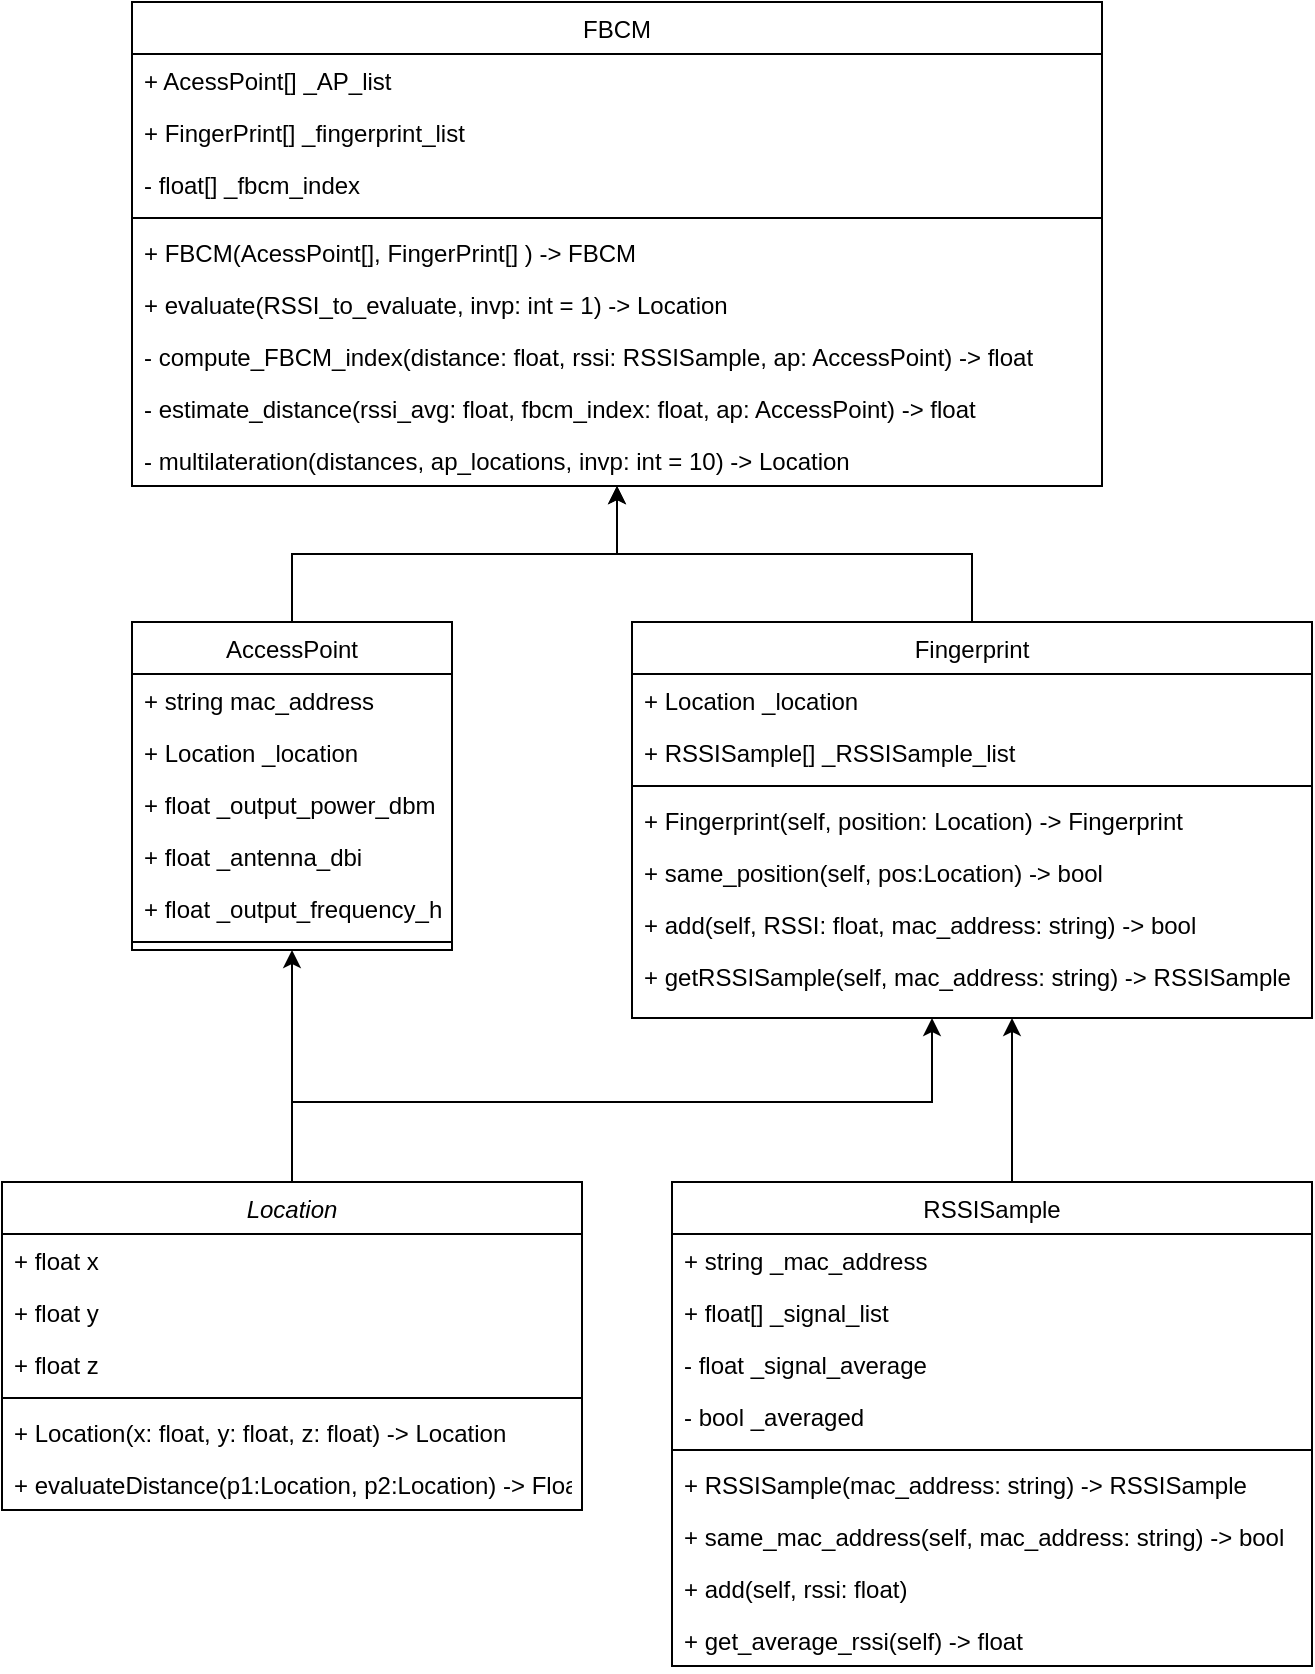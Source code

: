 <mxfile version="17.4.5" type="device"><diagram id="C5RBs43oDa-KdzZeNtuy" name="Page-1"><mxGraphModel dx="1221" dy="654" grid="1" gridSize="10" guides="1" tooltips="1" connect="1" arrows="1" fold="1" page="1" pageScale="1" pageWidth="827" pageHeight="1169" math="0" shadow="0"><root><mxCell id="WIyWlLk6GJQsqaUBKTNV-0"/><mxCell id="WIyWlLk6GJQsqaUBKTNV-1" parent="WIyWlLk6GJQsqaUBKTNV-0"/><mxCell id="iKWJebQ8BJdoqAhegXe7-34" style="edgeStyle=orthogonalEdgeStyle;rounded=0;orthogonalLoop=1;jettySize=auto;html=1;" edge="1" parent="WIyWlLk6GJQsqaUBKTNV-1" source="zkfFHV4jXpPFQw0GAbJ--0" target="zkfFHV4jXpPFQw0GAbJ--6"><mxGeometry relative="1" as="geometry"/></mxCell><mxCell id="iKWJebQ8BJdoqAhegXe7-45" style="edgeStyle=orthogonalEdgeStyle;rounded=0;orthogonalLoop=1;jettySize=auto;html=1;" edge="1" parent="WIyWlLk6GJQsqaUBKTNV-1" source="zkfFHV4jXpPFQw0GAbJ--0" target="iKWJebQ8BJdoqAhegXe7-35"><mxGeometry relative="1" as="geometry"><Array as="points"><mxPoint x="185" y="590"/><mxPoint x="505" y="590"/></Array></mxGeometry></mxCell><mxCell id="zkfFHV4jXpPFQw0GAbJ--0" value="Location" style="swimlane;fontStyle=2;align=center;verticalAlign=top;childLayout=stackLayout;horizontal=1;startSize=26;horizontalStack=0;resizeParent=1;resizeLast=0;collapsible=1;marginBottom=0;rounded=0;shadow=0;strokeWidth=1;" parent="WIyWlLk6GJQsqaUBKTNV-1" vertex="1"><mxGeometry x="40" y="630" width="290" height="164" as="geometry"><mxRectangle x="230" y="140" width="160" height="26" as="alternateBounds"/></mxGeometry></mxCell><mxCell id="zkfFHV4jXpPFQw0GAbJ--1" value="+ float x" style="text;align=left;verticalAlign=top;spacingLeft=4;spacingRight=4;overflow=hidden;rotatable=0;points=[[0,0.5],[1,0.5]];portConstraint=eastwest;" parent="zkfFHV4jXpPFQw0GAbJ--0" vertex="1"><mxGeometry y="26" width="290" height="26" as="geometry"/></mxCell><mxCell id="zkfFHV4jXpPFQw0GAbJ--2" value="+ float y" style="text;align=left;verticalAlign=top;spacingLeft=4;spacingRight=4;overflow=hidden;rotatable=0;points=[[0,0.5],[1,0.5]];portConstraint=eastwest;rounded=0;shadow=0;html=0;" parent="zkfFHV4jXpPFQw0GAbJ--0" vertex="1"><mxGeometry y="52" width="290" height="26" as="geometry"/></mxCell><mxCell id="zkfFHV4jXpPFQw0GAbJ--3" value="+ float z" style="text;align=left;verticalAlign=top;spacingLeft=4;spacingRight=4;overflow=hidden;rotatable=0;points=[[0,0.5],[1,0.5]];portConstraint=eastwest;rounded=0;shadow=0;html=0;" parent="zkfFHV4jXpPFQw0GAbJ--0" vertex="1"><mxGeometry y="78" width="290" height="26" as="geometry"/></mxCell><mxCell id="zkfFHV4jXpPFQw0GAbJ--4" value="" style="line;html=1;strokeWidth=1;align=left;verticalAlign=middle;spacingTop=-1;spacingLeft=3;spacingRight=3;rotatable=0;labelPosition=right;points=[];portConstraint=eastwest;" parent="zkfFHV4jXpPFQw0GAbJ--0" vertex="1"><mxGeometry y="104" width="290" height="8" as="geometry"/></mxCell><mxCell id="zkfFHV4jXpPFQw0GAbJ--5" value="+ Location(x: float, y: float, z: float) -&gt; Location" style="text;align=left;verticalAlign=top;spacingLeft=4;spacingRight=4;overflow=hidden;rotatable=0;points=[[0,0.5],[1,0.5]];portConstraint=eastwest;" parent="zkfFHV4jXpPFQw0GAbJ--0" vertex="1"><mxGeometry y="112" width="290" height="26" as="geometry"/></mxCell><mxCell id="iKWJebQ8BJdoqAhegXe7-0" value="+ evaluateDistance(p1:Location, p2:Location) -&gt; Float" style="text;align=left;verticalAlign=top;spacingLeft=4;spacingRight=4;overflow=hidden;rotatable=0;points=[[0,0.5],[1,0.5]];portConstraint=eastwest;" vertex="1" parent="zkfFHV4jXpPFQw0GAbJ--0"><mxGeometry y="138" width="290" height="26" as="geometry"/></mxCell><mxCell id="iKWJebQ8BJdoqAhegXe7-33" style="edgeStyle=orthogonalEdgeStyle;rounded=0;orthogonalLoop=1;jettySize=auto;html=1;" edge="1" parent="WIyWlLk6GJQsqaUBKTNV-1" source="zkfFHV4jXpPFQw0GAbJ--6" target="iKWJebQ8BJdoqAhegXe7-12"><mxGeometry relative="1" as="geometry"/></mxCell><mxCell id="zkfFHV4jXpPFQw0GAbJ--6" value="AccessPoint" style="swimlane;fontStyle=0;align=center;verticalAlign=top;childLayout=stackLayout;horizontal=1;startSize=26;horizontalStack=0;resizeParent=1;resizeLast=0;collapsible=1;marginBottom=0;rounded=0;shadow=0;strokeWidth=1;" parent="WIyWlLk6GJQsqaUBKTNV-1" vertex="1"><mxGeometry x="105" y="350" width="160" height="164" as="geometry"><mxRectangle x="130" y="380" width="160" height="26" as="alternateBounds"/></mxGeometry></mxCell><mxCell id="zkfFHV4jXpPFQw0GAbJ--7" value="+ string mac_address" style="text;align=left;verticalAlign=top;spacingLeft=4;spacingRight=4;overflow=hidden;rotatable=0;points=[[0,0.5],[1,0.5]];portConstraint=eastwest;" parent="zkfFHV4jXpPFQw0GAbJ--6" vertex="1"><mxGeometry y="26" width="160" height="26" as="geometry"/></mxCell><mxCell id="zkfFHV4jXpPFQw0GAbJ--8" value="+ Location _location" style="text;align=left;verticalAlign=top;spacingLeft=4;spacingRight=4;overflow=hidden;rotatable=0;points=[[0,0.5],[1,0.5]];portConstraint=eastwest;rounded=0;shadow=0;html=0;" parent="zkfFHV4jXpPFQw0GAbJ--6" vertex="1"><mxGeometry y="52" width="160" height="26" as="geometry"/></mxCell><mxCell id="iKWJebQ8BJdoqAhegXe7-8" value="+ float _output_power_dbm" style="text;align=left;verticalAlign=top;spacingLeft=4;spacingRight=4;overflow=hidden;rotatable=0;points=[[0,0.5],[1,0.5]];portConstraint=eastwest;rounded=0;shadow=0;html=0;" vertex="1" parent="zkfFHV4jXpPFQw0GAbJ--6"><mxGeometry y="78" width="160" height="26" as="geometry"/></mxCell><mxCell id="iKWJebQ8BJdoqAhegXe7-11" value="+ float _antenna_dbi" style="text;align=left;verticalAlign=top;spacingLeft=4;spacingRight=4;overflow=hidden;rotatable=0;points=[[0,0.5],[1,0.5]];portConstraint=eastwest;rounded=0;shadow=0;html=0;" vertex="1" parent="zkfFHV4jXpPFQw0GAbJ--6"><mxGeometry y="104" width="160" height="26" as="geometry"/></mxCell><mxCell id="iKWJebQ8BJdoqAhegXe7-10" value="+ float _output_frequency_hz" style="text;align=left;verticalAlign=top;spacingLeft=4;spacingRight=4;overflow=hidden;rotatable=0;points=[[0,0.5],[1,0.5]];portConstraint=eastwest;rounded=0;shadow=0;html=0;" vertex="1" parent="zkfFHV4jXpPFQw0GAbJ--6"><mxGeometry y="130" width="160" height="26" as="geometry"/></mxCell><mxCell id="zkfFHV4jXpPFQw0GAbJ--9" value="" style="line;html=1;strokeWidth=1;align=left;verticalAlign=middle;spacingTop=-1;spacingLeft=3;spacingRight=3;rotatable=0;labelPosition=right;points=[];portConstraint=eastwest;" parent="zkfFHV4jXpPFQw0GAbJ--6" vertex="1"><mxGeometry y="156" width="160" height="8" as="geometry"/></mxCell><mxCell id="iKWJebQ8BJdoqAhegXe7-46" style="edgeStyle=orthogonalEdgeStyle;rounded=0;orthogonalLoop=1;jettySize=auto;html=1;" edge="1" parent="WIyWlLk6GJQsqaUBKTNV-1" source="zkfFHV4jXpPFQw0GAbJ--13" target="iKWJebQ8BJdoqAhegXe7-35"><mxGeometry relative="1" as="geometry"><Array as="points"><mxPoint x="545" y="610"/><mxPoint x="545" y="610"/></Array></mxGeometry></mxCell><mxCell id="zkfFHV4jXpPFQw0GAbJ--13" value="RSSISample" style="swimlane;fontStyle=0;align=center;verticalAlign=top;childLayout=stackLayout;horizontal=1;startSize=26;horizontalStack=0;resizeParent=1;resizeLast=0;collapsible=1;marginBottom=0;rounded=0;shadow=0;strokeWidth=1;" parent="WIyWlLk6GJQsqaUBKTNV-1" vertex="1"><mxGeometry x="375" y="630" width="320" height="242" as="geometry"><mxRectangle x="340" y="380" width="170" height="26" as="alternateBounds"/></mxGeometry></mxCell><mxCell id="zkfFHV4jXpPFQw0GAbJ--14" value="+ string _mac_address" style="text;align=left;verticalAlign=top;spacingLeft=4;spacingRight=4;overflow=hidden;rotatable=0;points=[[0,0.5],[1,0.5]];portConstraint=eastwest;" parent="zkfFHV4jXpPFQw0GAbJ--13" vertex="1"><mxGeometry y="26" width="320" height="26" as="geometry"/></mxCell><mxCell id="iKWJebQ8BJdoqAhegXe7-1" value="+ float[] _signal_list" style="text;align=left;verticalAlign=top;spacingLeft=4;spacingRight=4;overflow=hidden;rotatable=0;points=[[0,0.5],[1,0.5]];portConstraint=eastwest;" vertex="1" parent="zkfFHV4jXpPFQw0GAbJ--13"><mxGeometry y="52" width="320" height="26" as="geometry"/></mxCell><mxCell id="iKWJebQ8BJdoqAhegXe7-3" value="- float _signal_average" style="text;align=left;verticalAlign=top;spacingLeft=4;spacingRight=4;overflow=hidden;rotatable=0;points=[[0,0.5],[1,0.5]];portConstraint=eastwest;" vertex="1" parent="zkfFHV4jXpPFQw0GAbJ--13"><mxGeometry y="78" width="320" height="26" as="geometry"/></mxCell><mxCell id="iKWJebQ8BJdoqAhegXe7-2" value="- bool _averaged" style="text;align=left;verticalAlign=top;spacingLeft=4;spacingRight=4;overflow=hidden;rotatable=0;points=[[0,0.5],[1,0.5]];portConstraint=eastwest;" vertex="1" parent="zkfFHV4jXpPFQw0GAbJ--13"><mxGeometry y="104" width="320" height="26" as="geometry"/></mxCell><mxCell id="zkfFHV4jXpPFQw0GAbJ--15" value="" style="line;html=1;strokeWidth=1;align=left;verticalAlign=middle;spacingTop=-1;spacingLeft=3;spacingRight=3;rotatable=0;labelPosition=right;points=[];portConstraint=eastwest;" parent="zkfFHV4jXpPFQw0GAbJ--13" vertex="1"><mxGeometry y="130" width="320" height="8" as="geometry"/></mxCell><mxCell id="iKWJebQ8BJdoqAhegXe7-5" value="+ RSSISample(mac_address: string) -&gt; RSSISample" style="text;align=left;verticalAlign=top;spacingLeft=4;spacingRight=4;overflow=hidden;rotatable=0;points=[[0,0.5],[1,0.5]];portConstraint=eastwest;" vertex="1" parent="zkfFHV4jXpPFQw0GAbJ--13"><mxGeometry y="138" width="320" height="26" as="geometry"/></mxCell><mxCell id="iKWJebQ8BJdoqAhegXe7-4" value="+ same_mac_address(self, mac_address: string) -&gt; bool" style="text;align=left;verticalAlign=top;spacingLeft=4;spacingRight=4;overflow=hidden;rotatable=0;points=[[0,0.5],[1,0.5]];portConstraint=eastwest;" vertex="1" parent="zkfFHV4jXpPFQw0GAbJ--13"><mxGeometry y="164" width="320" height="26" as="geometry"/></mxCell><mxCell id="iKWJebQ8BJdoqAhegXe7-6" value="+ add(self, rssi: float)" style="text;align=left;verticalAlign=top;spacingLeft=4;spacingRight=4;overflow=hidden;rotatable=0;points=[[0,0.5],[1,0.5]];portConstraint=eastwest;" vertex="1" parent="zkfFHV4jXpPFQw0GAbJ--13"><mxGeometry y="190" width="320" height="26" as="geometry"/></mxCell><mxCell id="iKWJebQ8BJdoqAhegXe7-7" value="+ get_average_rssi(self) -&gt; float" style="text;align=left;verticalAlign=top;spacingLeft=4;spacingRight=4;overflow=hidden;rotatable=0;points=[[0,0.5],[1,0.5]];portConstraint=eastwest;" vertex="1" parent="zkfFHV4jXpPFQw0GAbJ--13"><mxGeometry y="216" width="320" height="26" as="geometry"/></mxCell><mxCell id="iKWJebQ8BJdoqAhegXe7-12" value="FBCM" style="swimlane;fontStyle=0;align=center;verticalAlign=top;childLayout=stackLayout;horizontal=1;startSize=26;horizontalStack=0;resizeParent=1;resizeLast=0;collapsible=1;marginBottom=0;rounded=0;shadow=0;strokeWidth=1;" vertex="1" parent="WIyWlLk6GJQsqaUBKTNV-1"><mxGeometry x="105" y="40" width="485" height="242" as="geometry"><mxRectangle x="340" y="380" width="170" height="26" as="alternateBounds"/></mxGeometry></mxCell><mxCell id="iKWJebQ8BJdoqAhegXe7-13" value="+ AcessPoint[] _AP_list" style="text;align=left;verticalAlign=top;spacingLeft=4;spacingRight=4;overflow=hidden;rotatable=0;points=[[0,0.5],[1,0.5]];portConstraint=eastwest;" vertex="1" parent="iKWJebQ8BJdoqAhegXe7-12"><mxGeometry y="26" width="485" height="26" as="geometry"/></mxCell><mxCell id="iKWJebQ8BJdoqAhegXe7-14" value="+ FingerPrint[] _fingerprint_list" style="text;align=left;verticalAlign=top;spacingLeft=4;spacingRight=4;overflow=hidden;rotatable=0;points=[[0,0.5],[1,0.5]];portConstraint=eastwest;" vertex="1" parent="iKWJebQ8BJdoqAhegXe7-12"><mxGeometry y="52" width="485" height="26" as="geometry"/></mxCell><mxCell id="iKWJebQ8BJdoqAhegXe7-15" value="- float[] _fbcm_index" style="text;align=left;verticalAlign=top;spacingLeft=4;spacingRight=4;overflow=hidden;rotatable=0;points=[[0,0.5],[1,0.5]];portConstraint=eastwest;" vertex="1" parent="iKWJebQ8BJdoqAhegXe7-12"><mxGeometry y="78" width="485" height="26" as="geometry"/></mxCell><mxCell id="iKWJebQ8BJdoqAhegXe7-17" value="" style="line;html=1;strokeWidth=1;align=left;verticalAlign=middle;spacingTop=-1;spacingLeft=3;spacingRight=3;rotatable=0;labelPosition=right;points=[];portConstraint=eastwest;" vertex="1" parent="iKWJebQ8BJdoqAhegXe7-12"><mxGeometry y="104" width="485" height="8" as="geometry"/></mxCell><mxCell id="iKWJebQ8BJdoqAhegXe7-18" value="+ FBCM(AcessPoint[], FingerPrint[] ) -&gt; FBCM" style="text;align=left;verticalAlign=top;spacingLeft=4;spacingRight=4;overflow=hidden;rotatable=0;points=[[0,0.5],[1,0.5]];portConstraint=eastwest;" vertex="1" parent="iKWJebQ8BJdoqAhegXe7-12"><mxGeometry y="112" width="485" height="26" as="geometry"/></mxCell><mxCell id="iKWJebQ8BJdoqAhegXe7-19" value="+ evaluate(RSSI_to_evaluate, invp: int = 1) -&gt; Location" style="text;align=left;verticalAlign=top;spacingLeft=4;spacingRight=4;overflow=hidden;rotatable=0;points=[[0,0.5],[1,0.5]];portConstraint=eastwest;" vertex="1" parent="iKWJebQ8BJdoqAhegXe7-12"><mxGeometry y="138" width="485" height="26" as="geometry"/></mxCell><mxCell id="iKWJebQ8BJdoqAhegXe7-20" value="- compute_FBCM_index(distance: float, rssi: RSSISample, ap: AccessPoint) -&gt; float" style="text;align=left;verticalAlign=top;spacingLeft=4;spacingRight=4;overflow=hidden;rotatable=0;points=[[0,0.5],[1,0.5]];portConstraint=eastwest;" vertex="1" parent="iKWJebQ8BJdoqAhegXe7-12"><mxGeometry y="164" width="485" height="26" as="geometry"/></mxCell><mxCell id="iKWJebQ8BJdoqAhegXe7-21" value="- estimate_distance(rssi_avg: float, fbcm_index: float, ap: AccessPoint) -&gt; float" style="text;align=left;verticalAlign=top;spacingLeft=4;spacingRight=4;overflow=hidden;rotatable=0;points=[[0,0.5],[1,0.5]];portConstraint=eastwest;" vertex="1" parent="iKWJebQ8BJdoqAhegXe7-12"><mxGeometry y="190" width="485" height="26" as="geometry"/></mxCell><mxCell id="iKWJebQ8BJdoqAhegXe7-22" value="- multilateration(distances, ap_locations, invp: int = 10) -&gt; Location" style="text;align=left;verticalAlign=top;spacingLeft=4;spacingRight=4;overflow=hidden;rotatable=0;points=[[0,0.5],[1,0.5]];portConstraint=eastwest;" vertex="1" parent="iKWJebQ8BJdoqAhegXe7-12"><mxGeometry y="216" width="485" height="26" as="geometry"/></mxCell><mxCell id="iKWJebQ8BJdoqAhegXe7-47" style="edgeStyle=orthogonalEdgeStyle;rounded=0;orthogonalLoop=1;jettySize=auto;html=1;" edge="1" parent="WIyWlLk6GJQsqaUBKTNV-1" source="iKWJebQ8BJdoqAhegXe7-35" target="iKWJebQ8BJdoqAhegXe7-12"><mxGeometry relative="1" as="geometry"/></mxCell><mxCell id="iKWJebQ8BJdoqAhegXe7-35" value="Fingerprint" style="swimlane;fontStyle=0;align=center;verticalAlign=top;childLayout=stackLayout;horizontal=1;startSize=26;horizontalStack=0;resizeParent=1;resizeLast=0;collapsible=1;marginBottom=0;rounded=0;shadow=0;strokeWidth=1;" vertex="1" parent="WIyWlLk6GJQsqaUBKTNV-1"><mxGeometry x="355" y="350" width="340" height="198" as="geometry"><mxRectangle x="340" y="380" width="170" height="26" as="alternateBounds"/></mxGeometry></mxCell><mxCell id="iKWJebQ8BJdoqAhegXe7-36" value="+ Location _location" style="text;align=left;verticalAlign=top;spacingLeft=4;spacingRight=4;overflow=hidden;rotatable=0;points=[[0,0.5],[1,0.5]];portConstraint=eastwest;" vertex="1" parent="iKWJebQ8BJdoqAhegXe7-35"><mxGeometry y="26" width="340" height="26" as="geometry"/></mxCell><mxCell id="iKWJebQ8BJdoqAhegXe7-37" value="+ RSSISample[] _RSSISample_list" style="text;align=left;verticalAlign=top;spacingLeft=4;spacingRight=4;overflow=hidden;rotatable=0;points=[[0,0.5],[1,0.5]];portConstraint=eastwest;" vertex="1" parent="iKWJebQ8BJdoqAhegXe7-35"><mxGeometry y="52" width="340" height="26" as="geometry"/></mxCell><mxCell id="iKWJebQ8BJdoqAhegXe7-40" value="" style="line;html=1;strokeWidth=1;align=left;verticalAlign=middle;spacingTop=-1;spacingLeft=3;spacingRight=3;rotatable=0;labelPosition=right;points=[];portConstraint=eastwest;" vertex="1" parent="iKWJebQ8BJdoqAhegXe7-35"><mxGeometry y="78" width="340" height="8" as="geometry"/></mxCell><mxCell id="iKWJebQ8BJdoqAhegXe7-41" value="+ Fingerprint(self, position: Location) -&gt; Fingerprint" style="text;align=left;verticalAlign=top;spacingLeft=4;spacingRight=4;overflow=hidden;rotatable=0;points=[[0,0.5],[1,0.5]];portConstraint=eastwest;" vertex="1" parent="iKWJebQ8BJdoqAhegXe7-35"><mxGeometry y="86" width="340" height="26" as="geometry"/></mxCell><mxCell id="iKWJebQ8BJdoqAhegXe7-42" value="+ same_position(self, pos:Location) -&gt; bool" style="text;align=left;verticalAlign=top;spacingLeft=4;spacingRight=4;overflow=hidden;rotatable=0;points=[[0,0.5],[1,0.5]];portConstraint=eastwest;" vertex="1" parent="iKWJebQ8BJdoqAhegXe7-35"><mxGeometry y="112" width="340" height="26" as="geometry"/></mxCell><mxCell id="iKWJebQ8BJdoqAhegXe7-43" value="+ add(self, RSSI: float, mac_address: string) -&gt; bool" style="text;align=left;verticalAlign=top;spacingLeft=4;spacingRight=4;overflow=hidden;rotatable=0;points=[[0,0.5],[1,0.5]];portConstraint=eastwest;" vertex="1" parent="iKWJebQ8BJdoqAhegXe7-35"><mxGeometry y="138" width="340" height="26" as="geometry"/></mxCell><mxCell id="iKWJebQ8BJdoqAhegXe7-44" value="+ getRSSISample(self, mac_address: string) -&gt; RSSISample" style="text;align=left;verticalAlign=top;spacingLeft=4;spacingRight=4;overflow=hidden;rotatable=0;points=[[0,0.5],[1,0.5]];portConstraint=eastwest;" vertex="1" parent="iKWJebQ8BJdoqAhegXe7-35"><mxGeometry y="164" width="340" height="26" as="geometry"/></mxCell></root></mxGraphModel></diagram></mxfile>